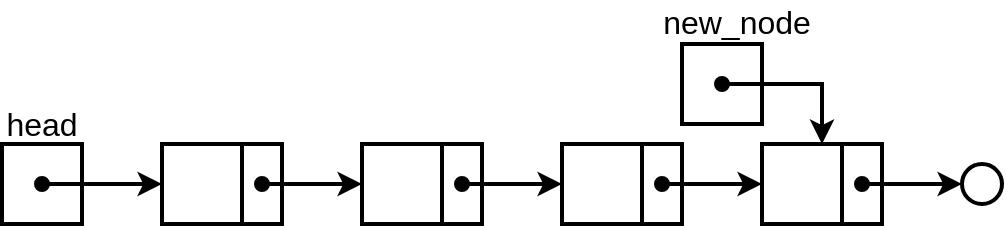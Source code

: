 <mxfile version="20.3.0" type="device"><diagram id="WSqfZrEBY1LK9OuHkjoX" name="Page-1"><mxGraphModel dx="1298" dy="900" grid="1" gridSize="10" guides="1" tooltips="1" connect="1" arrows="1" fold="1" page="1" pageScale="1" pageWidth="850" pageHeight="1100" math="0" shadow="0"><root><mxCell id="0"/><mxCell id="1" parent="0"/><mxCell id="fRm4eAnhWdAulVf5MyLz-3" value="" style="rounded=0;whiteSpace=wrap;html=1;strokeWidth=2;" parent="1" vertex="1"><mxGeometry x="40" y="80" width="40" height="40" as="geometry"/></mxCell><mxCell id="fRm4eAnhWdAulVf5MyLz-4" value="" style="ellipse;whiteSpace=wrap;html=1;aspect=fixed;strokeWidth=2;" parent="1" vertex="1"><mxGeometry x="520" y="90" width="20" height="20" as="geometry"/></mxCell><mxCell id="fRm4eAnhWdAulVf5MyLz-6" value="" style="endArrow=classic;html=1;endFill=1;startArrow=oval;startFill=1;strokeWidth=2;entryX=0;entryY=0.5;entryDx=0;entryDy=0;" parent="1" edge="1"><mxGeometry x="40" y="60" width="50" height="50" as="geometry"><mxPoint x="60" y="100" as="sourcePoint"/><mxPoint x="120" y="100" as="targetPoint"/></mxGeometry></mxCell><mxCell id="fRm4eAnhWdAulVf5MyLz-7" value="head" style="text;html=1;strokeColor=none;fillColor=none;align=center;verticalAlign=middle;whiteSpace=wrap;rounded=0;fontSize=16;" parent="1" vertex="1"><mxGeometry x="40" y="60" width="40" height="20" as="geometry"/></mxCell><mxCell id="fRm4eAnhWdAulVf5MyLz-27" value="" style="group" parent="1" vertex="1" connectable="0"><mxGeometry x="120" y="80" width="60" height="40" as="geometry"/></mxCell><mxCell id="fRm4eAnhWdAulVf5MyLz-14" value="" style="rounded=0;whiteSpace=wrap;html=1;strokeWidth=2;fontSize=16;" parent="fRm4eAnhWdAulVf5MyLz-27" vertex="1"><mxGeometry width="40" height="40" as="geometry"/></mxCell><mxCell id="fRm4eAnhWdAulVf5MyLz-15" value="" style="rounded=0;whiteSpace=wrap;html=1;strokeWidth=2;fontSize=16;" parent="fRm4eAnhWdAulVf5MyLz-27" vertex="1"><mxGeometry x="40" width="20" height="40" as="geometry"/></mxCell><mxCell id="fRm4eAnhWdAulVf5MyLz-31" value="" style="group" parent="1" vertex="1" connectable="0"><mxGeometry x="320" y="80" width="60" height="40" as="geometry"/></mxCell><mxCell id="fRm4eAnhWdAulVf5MyLz-32" value="" style="rounded=0;whiteSpace=wrap;html=1;strokeWidth=2;fontSize=16;" parent="fRm4eAnhWdAulVf5MyLz-31" vertex="1"><mxGeometry width="40" height="40" as="geometry"/></mxCell><mxCell id="fRm4eAnhWdAulVf5MyLz-33" value="" style="rounded=0;whiteSpace=wrap;html=1;strokeWidth=2;fontSize=16;" parent="fRm4eAnhWdAulVf5MyLz-31" vertex="1"><mxGeometry x="40" width="20" height="40" as="geometry"/></mxCell><mxCell id="fRm4eAnhWdAulVf5MyLz-49" value="" style="group" parent="1" vertex="1" connectable="0"><mxGeometry x="220" y="80" width="60" height="40" as="geometry"/></mxCell><mxCell id="fRm4eAnhWdAulVf5MyLz-50" value="" style="group" parent="fRm4eAnhWdAulVf5MyLz-49" vertex="1" connectable="0"><mxGeometry width="60" height="40" as="geometry"/></mxCell><mxCell id="fRm4eAnhWdAulVf5MyLz-51" value="" style="rounded=0;whiteSpace=wrap;html=1;strokeWidth=2;fontSize=16;" parent="fRm4eAnhWdAulVf5MyLz-50" vertex="1"><mxGeometry width="40" height="40" as="geometry"/></mxCell><mxCell id="fRm4eAnhWdAulVf5MyLz-52" value="" style="rounded=0;whiteSpace=wrap;html=1;strokeWidth=2;fontSize=16;" parent="fRm4eAnhWdAulVf5MyLz-50" vertex="1"><mxGeometry x="40" width="20" height="40" as="geometry"/></mxCell><mxCell id="fRm4eAnhWdAulVf5MyLz-53" style="edgeStyle=orthogonalEdgeStyle;rounded=0;orthogonalLoop=1;jettySize=auto;html=1;entryX=0;entryY=0.5;entryDx=0;entryDy=0;startArrow=oval;startFill=1;endArrow=classic;endFill=1;strokeWidth=2;fontSize=16;" parent="fRm4eAnhWdAulVf5MyLz-49" edge="1"><mxGeometry relative="1" as="geometry"><mxPoint x="50" y="20" as="sourcePoint"/></mxGeometry></mxCell><mxCell id="fRm4eAnhWdAulVf5MyLz-62" style="edgeStyle=elbowEdgeStyle;rounded=0;orthogonalLoop=1;jettySize=auto;html=1;entryX=0;entryY=0.5;entryDx=0;entryDy=0;startArrow=oval;startFill=1;endArrow=classic;endFill=1;strokeWidth=2;fontSize=16;" parent="1" target="fRm4eAnhWdAulVf5MyLz-51" edge="1"><mxGeometry relative="1" as="geometry"><mxPoint x="170" y="100" as="sourcePoint"/></mxGeometry></mxCell><mxCell id="fRm4eAnhWdAulVf5MyLz-63" style="edgeStyle=elbowEdgeStyle;rounded=0;orthogonalLoop=1;jettySize=auto;html=1;entryX=0;entryY=0.5;entryDx=0;entryDy=0;startArrow=oval;startFill=1;endArrow=classic;endFill=1;strokeWidth=2;fontSize=16;" parent="1" target="fRm4eAnhWdAulVf5MyLz-32" edge="1"><mxGeometry relative="1" as="geometry"><mxPoint x="270" y="100" as="sourcePoint"/></mxGeometry></mxCell><mxCell id="fRm4eAnhWdAulVf5MyLz-64" value="" style="group" parent="1" vertex="1" connectable="0"><mxGeometry x="420" y="80" width="60" height="40" as="geometry"/></mxCell><mxCell id="fRm4eAnhWdAulVf5MyLz-65" value="" style="rounded=0;whiteSpace=wrap;html=1;strokeWidth=2;fontSize=16;" parent="fRm4eAnhWdAulVf5MyLz-64" vertex="1"><mxGeometry width="40" height="40" as="geometry"/></mxCell><mxCell id="fRm4eAnhWdAulVf5MyLz-66" value="" style="rounded=0;whiteSpace=wrap;html=1;strokeWidth=2;fontSize=16;" parent="fRm4eAnhWdAulVf5MyLz-64" vertex="1"><mxGeometry x="40" width="20" height="40" as="geometry"/></mxCell><mxCell id="fRm4eAnhWdAulVf5MyLz-68" style="edgeStyle=elbowEdgeStyle;rounded=0;orthogonalLoop=1;jettySize=auto;html=1;entryX=0;entryY=0.5;entryDx=0;entryDy=0;startArrow=oval;startFill=1;endArrow=classic;endFill=1;strokeWidth=2;fontSize=16;" parent="1" target="fRm4eAnhWdAulVf5MyLz-65" edge="1"><mxGeometry relative="1" as="geometry"><mxPoint x="370" y="100" as="sourcePoint"/></mxGeometry></mxCell><mxCell id="fRm4eAnhWdAulVf5MyLz-69" style="edgeStyle=elbowEdgeStyle;rounded=0;orthogonalLoop=1;jettySize=auto;html=1;entryX=0;entryY=0.5;entryDx=0;entryDy=0;startArrow=oval;startFill=1;endArrow=classic;endFill=1;strokeWidth=2;fontSize=16;" parent="1" target="fRm4eAnhWdAulVf5MyLz-4" edge="1"><mxGeometry relative="1" as="geometry"><mxPoint x="470" y="100" as="sourcePoint"/></mxGeometry></mxCell><mxCell id="fRm4eAnhWdAulVf5MyLz-70" value="&lt;font style=&quot;font-size: 16px&quot;&gt;new_node&lt;/font&gt;" style="text;html=1;strokeColor=none;fillColor=none;align=center;verticalAlign=middle;whiteSpace=wrap;rounded=0;fontSize=16;fontFamily=Helvetica;" parent="1" vertex="1"><mxGeometry x="358" y="8" width="99" height="22" as="geometry"/></mxCell><mxCell id="fRm4eAnhWdAulVf5MyLz-71" value="" style="rounded=0;whiteSpace=wrap;html=1;strokeWidth=2;" parent="1" vertex="1"><mxGeometry x="380" y="30" width="40" height="40" as="geometry"/></mxCell><mxCell id="fRm4eAnhWdAulVf5MyLz-72" style="edgeStyle=elbowEdgeStyle;rounded=0;orthogonalLoop=1;jettySize=auto;html=1;entryX=0.75;entryY=0;entryDx=0;entryDy=0;startArrow=oval;startFill=1;endArrow=classic;endFill=1;strokeWidth=2;fontFamily=Helvetica;fontSize=16;" parent="1" target="fRm4eAnhWdAulVf5MyLz-65" edge="1"><mxGeometry relative="1" as="geometry"><mxPoint x="400" y="50" as="sourcePoint"/><Array as="points"><mxPoint x="450" y="50"/></Array></mxGeometry></mxCell></root></mxGraphModel></diagram></mxfile>